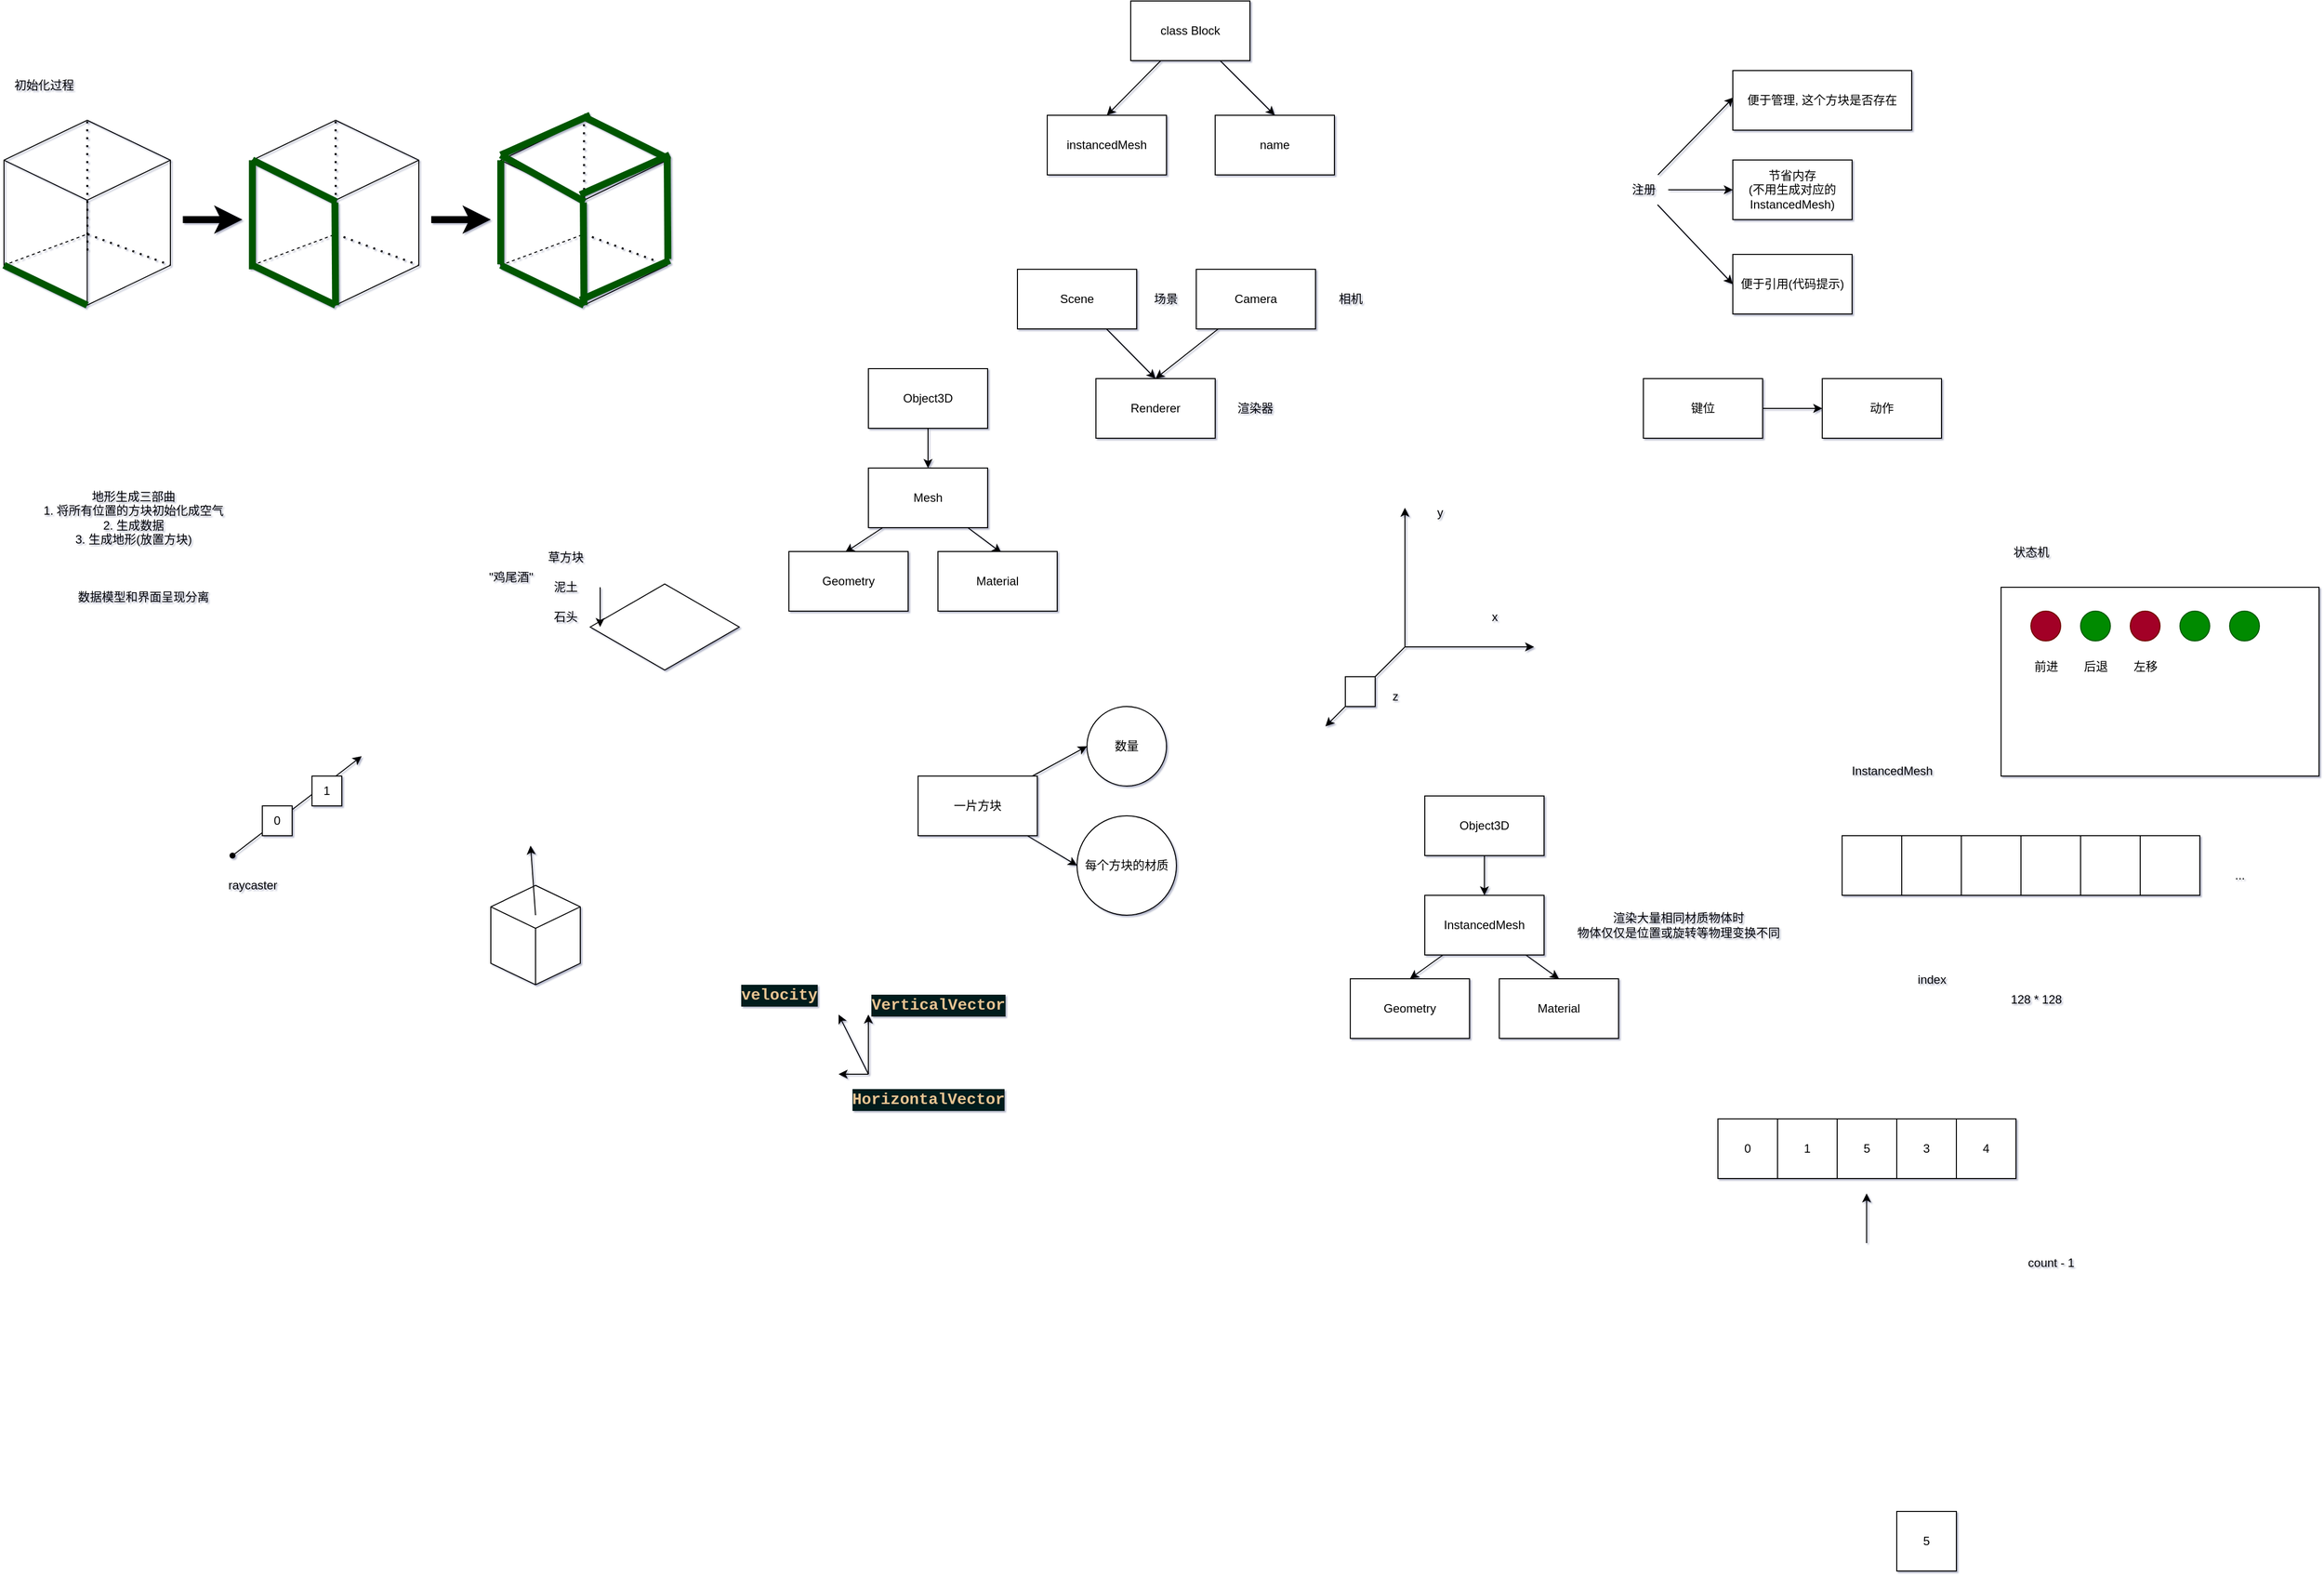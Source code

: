 <mxfile>
    <diagram id="66NhC8WV4g8qjToAEwFm" name="第 1 页">
        <mxGraphModel dx="1656" dy="827" grid="1" gridSize="10" guides="1" tooltips="1" connect="1" arrows="1" fold="1" page="1" pageScale="1" pageWidth="827" pageHeight="1169" math="0" shadow="1">
            <root>
                <mxCell id="0"/>
                <mxCell id="1" parent="0"/>
                <mxCell id="9" style="edgeStyle=none;html=1;entryX=0.5;entryY=0;entryDx=0;entryDy=0;" parent="1" source="2" target="6" edge="1">
                    <mxGeometry relative="1" as="geometry"/>
                </mxCell>
                <mxCell id="2" value="Scene" style="whiteSpace=wrap;html=1;" parent="1" vertex="1">
                    <mxGeometry x="240" y="300" width="120" height="60" as="geometry"/>
                </mxCell>
                <mxCell id="3" value="场景" style="text;html=1;align=center;verticalAlign=middle;resizable=0;points=[];autosize=1;strokeColor=none;fillColor=none;" parent="1" vertex="1">
                    <mxGeometry x="364" y="315" width="50" height="30" as="geometry"/>
                </mxCell>
                <mxCell id="10" style="edgeStyle=none;html=1;entryX=0.5;entryY=0;entryDx=0;entryDy=0;" parent="1" source="4" target="6" edge="1">
                    <mxGeometry relative="1" as="geometry"/>
                </mxCell>
                <mxCell id="4" value="Camera" style="whiteSpace=wrap;html=1;" parent="1" vertex="1">
                    <mxGeometry x="420" y="300" width="120" height="60" as="geometry"/>
                </mxCell>
                <mxCell id="5" value="相机" style="text;html=1;align=center;verticalAlign=middle;resizable=0;points=[];autosize=1;strokeColor=none;fillColor=none;" parent="1" vertex="1">
                    <mxGeometry x="550" y="315" width="50" height="30" as="geometry"/>
                </mxCell>
                <mxCell id="6" value="Renderer" style="whiteSpace=wrap;html=1;" parent="1" vertex="1">
                    <mxGeometry x="319" y="410" width="120" height="60" as="geometry"/>
                </mxCell>
                <mxCell id="8" value="渲染器" style="text;html=1;align=center;verticalAlign=middle;resizable=0;points=[];autosize=1;strokeColor=none;fillColor=none;" parent="1" vertex="1">
                    <mxGeometry x="449" y="425" width="60" height="30" as="geometry"/>
                </mxCell>
                <mxCell id="13" style="edgeStyle=none;html=1;entryX=0.5;entryY=0;entryDx=0;entryDy=0;" parent="1" source="11" target="12" edge="1">
                    <mxGeometry relative="1" as="geometry"/>
                </mxCell>
                <mxCell id="11" value="Object3D" style="whiteSpace=wrap;html=1;" parent="1" vertex="1">
                    <mxGeometry x="90" y="400" width="120" height="60" as="geometry"/>
                </mxCell>
                <mxCell id="16" style="edgeStyle=none;html=1;entryX=0.473;entryY=0.013;entryDx=0;entryDy=0;entryPerimeter=0;" parent="1" source="12" target="14" edge="1">
                    <mxGeometry relative="1" as="geometry"/>
                </mxCell>
                <mxCell id="17" style="edgeStyle=none;html=1;entryX=0.531;entryY=0.019;entryDx=0;entryDy=0;entryPerimeter=0;" parent="1" source="12" target="15" edge="1">
                    <mxGeometry relative="1" as="geometry"/>
                </mxCell>
                <mxCell id="12" value="Mesh" style="whiteSpace=wrap;html=1;" parent="1" vertex="1">
                    <mxGeometry x="90" y="500" width="120" height="60" as="geometry"/>
                </mxCell>
                <mxCell id="14" value="Geometry" style="whiteSpace=wrap;html=1;" parent="1" vertex="1">
                    <mxGeometry x="10" y="584" width="120" height="60" as="geometry"/>
                </mxCell>
                <mxCell id="15" value="Material" style="whiteSpace=wrap;html=1;" parent="1" vertex="1">
                    <mxGeometry x="160" y="584" width="120" height="60" as="geometry"/>
                </mxCell>
                <mxCell id="18" value="" style="endArrow=classic;html=1;" parent="1" edge="1">
                    <mxGeometry width="50" height="50" relative="1" as="geometry">
                        <mxPoint x="630" y="680" as="sourcePoint"/>
                        <mxPoint x="630" y="540" as="targetPoint"/>
                    </mxGeometry>
                </mxCell>
                <mxCell id="19" value="y" style="text;html=1;align=center;verticalAlign=middle;resizable=0;points=[];autosize=1;strokeColor=none;fillColor=none;" parent="1" vertex="1">
                    <mxGeometry x="650" y="530" width="30" height="30" as="geometry"/>
                </mxCell>
                <mxCell id="20" value="" style="endArrow=classic;html=1;" parent="1" edge="1">
                    <mxGeometry width="50" height="50" relative="1" as="geometry">
                        <mxPoint x="630" y="680" as="sourcePoint"/>
                        <mxPoint x="760" y="680" as="targetPoint"/>
                    </mxGeometry>
                </mxCell>
                <mxCell id="21" value="x" style="text;html=1;align=center;verticalAlign=middle;resizable=0;points=[];autosize=1;strokeColor=none;fillColor=none;" parent="1" vertex="1">
                    <mxGeometry x="705" y="635" width="30" height="30" as="geometry"/>
                </mxCell>
                <mxCell id="22" value="" style="endArrow=classic;html=1;" parent="1" edge="1">
                    <mxGeometry width="50" height="50" relative="1" as="geometry">
                        <mxPoint x="630" y="680" as="sourcePoint"/>
                        <mxPoint x="550" y="760" as="targetPoint"/>
                    </mxGeometry>
                </mxCell>
                <mxCell id="23" value="z" style="text;html=1;align=center;verticalAlign=middle;resizable=0;points=[];autosize=1;strokeColor=none;fillColor=none;" parent="1" vertex="1">
                    <mxGeometry x="605" y="715" width="30" height="30" as="geometry"/>
                </mxCell>
                <mxCell id="24" value="" style="whiteSpace=wrap;html=1;" parent="1" vertex="1">
                    <mxGeometry x="570" y="710" width="30" height="30" as="geometry"/>
                </mxCell>
                <mxCell id="28" style="edgeStyle=none;html=1;entryX=0;entryY=0.5;entryDx=0;entryDy=0;" parent="1" source="25" target="26" edge="1">
                    <mxGeometry relative="1" as="geometry"/>
                </mxCell>
                <mxCell id="29" style="edgeStyle=none;html=1;entryX=0;entryY=0.5;entryDx=0;entryDy=0;" parent="1" source="25" target="27" edge="1">
                    <mxGeometry relative="1" as="geometry"/>
                </mxCell>
                <mxCell id="25" value="一片方块" style="whiteSpace=wrap;html=1;" parent="1" vertex="1">
                    <mxGeometry x="140" y="810" width="120" height="60" as="geometry"/>
                </mxCell>
                <mxCell id="26" value="数量" style="ellipse;whiteSpace=wrap;html=1;" parent="1" vertex="1">
                    <mxGeometry x="310" y="740" width="80" height="80" as="geometry"/>
                </mxCell>
                <mxCell id="27" value="每个方块的材质" style="ellipse;whiteSpace=wrap;html=1;" parent="1" vertex="1">
                    <mxGeometry x="300" y="850" width="100" height="100" as="geometry"/>
                </mxCell>
                <mxCell id="38" style="edgeStyle=none;html=1;entryX=0.5;entryY=0;entryDx=0;entryDy=0;" parent="1" source="31" target="37" edge="1">
                    <mxGeometry relative="1" as="geometry"/>
                </mxCell>
                <mxCell id="31" value="Object3D" style="whiteSpace=wrap;html=1;" parent="1" vertex="1">
                    <mxGeometry x="650" y="830" width="120" height="60" as="geometry"/>
                </mxCell>
                <mxCell id="32" style="edgeStyle=none;html=1;entryX=0.473;entryY=0.013;entryDx=0;entryDy=0;entryPerimeter=0;" parent="1" edge="1">
                    <mxGeometry relative="1" as="geometry">
                        <mxPoint x="514.414" y="990" as="sourcePoint"/>
                    </mxGeometry>
                </mxCell>
                <mxCell id="41" style="edgeStyle=none;html=1;entryX=0.5;entryY=0;entryDx=0;entryDy=0;" parent="1" source="37" target="39" edge="1">
                    <mxGeometry relative="1" as="geometry"/>
                </mxCell>
                <mxCell id="42" style="edgeStyle=none;html=1;entryX=0.5;entryY=0;entryDx=0;entryDy=0;" parent="1" source="37" target="40" edge="1">
                    <mxGeometry relative="1" as="geometry"/>
                </mxCell>
                <mxCell id="37" value="InstancedMesh" style="whiteSpace=wrap;html=1;" parent="1" vertex="1">
                    <mxGeometry x="650" y="930" width="120" height="60" as="geometry"/>
                </mxCell>
                <mxCell id="39" value="Geometry" style="whiteSpace=wrap;html=1;" parent="1" vertex="1">
                    <mxGeometry x="575" y="1014" width="120" height="60" as="geometry"/>
                </mxCell>
                <mxCell id="40" value="Material" style="whiteSpace=wrap;html=1;" parent="1" vertex="1">
                    <mxGeometry x="725" y="1014" width="120" height="60" as="geometry"/>
                </mxCell>
                <mxCell id="43" value="渲染大量相同材质物体时&lt;br&gt;物体仅仅是位置或旋转等物理变换不同" style="text;html=1;align=center;verticalAlign=middle;resizable=0;points=[];autosize=1;strokeColor=none;fillColor=none;" parent="1" vertex="1">
                    <mxGeometry x="790" y="940" width="230" height="40" as="geometry"/>
                </mxCell>
                <mxCell id="44" value="InstancedMesh" style="text;html=1;align=center;verticalAlign=middle;resizable=0;points=[];autosize=1;strokeColor=none;fillColor=none;" parent="1" vertex="1">
                    <mxGeometry x="1070" y="790" width="100" height="30" as="geometry"/>
                </mxCell>
                <mxCell id="45" value="" style="whiteSpace=wrap;html=1;" parent="1" vertex="1">
                    <mxGeometry x="1070" y="870" width="60" height="60" as="geometry"/>
                </mxCell>
                <mxCell id="47" value="" style="whiteSpace=wrap;html=1;" parent="1" vertex="1">
                    <mxGeometry x="1130" y="870" width="60" height="60" as="geometry"/>
                </mxCell>
                <mxCell id="48" value="" style="whiteSpace=wrap;html=1;" parent="1" vertex="1">
                    <mxGeometry x="1190" y="870" width="60" height="60" as="geometry"/>
                </mxCell>
                <mxCell id="49" value="" style="whiteSpace=wrap;html=1;" parent="1" vertex="1">
                    <mxGeometry x="1250" y="870" width="60" height="60" as="geometry"/>
                </mxCell>
                <mxCell id="50" value="" style="whiteSpace=wrap;html=1;" parent="1" vertex="1">
                    <mxGeometry x="1310" y="870" width="60" height="60" as="geometry"/>
                </mxCell>
                <mxCell id="51" value="" style="whiteSpace=wrap;html=1;" parent="1" vertex="1">
                    <mxGeometry x="1370" y="870" width="60" height="60" as="geometry"/>
                </mxCell>
                <mxCell id="52" value="..." style="text;html=1;align=center;verticalAlign=middle;resizable=0;points=[];autosize=1;strokeColor=none;fillColor=none;" parent="1" vertex="1">
                    <mxGeometry x="1455" y="895" width="30" height="30" as="geometry"/>
                </mxCell>
                <mxCell id="53" value="128 * 128" style="text;html=1;align=center;verticalAlign=middle;resizable=0;points=[];autosize=1;strokeColor=none;fillColor=none;" parent="1" vertex="1">
                    <mxGeometry x="1230" y="1020" width="70" height="30" as="geometry"/>
                </mxCell>
                <mxCell id="54" value="" style="edgeStyle=none;orthogonalLoop=1;jettySize=auto;html=1;" parent="1" edge="1">
                    <mxGeometry width="100" relative="1" as="geometry">
                        <mxPoint x="1094.66" y="1280" as="sourcePoint"/>
                        <mxPoint x="1094.66" y="1230" as="targetPoint"/>
                        <Array as="points"/>
                    </mxGeometry>
                </mxCell>
                <mxCell id="55" value="index" style="text;html=1;align=center;verticalAlign=middle;resizable=0;points=[];autosize=1;strokeColor=none;fillColor=none;" parent="1" vertex="1">
                    <mxGeometry x="1135" y="1000" width="50" height="30" as="geometry"/>
                </mxCell>
                <mxCell id="58" style="edgeStyle=none;html=1;" parent="1" source="56" target="57" edge="1">
                    <mxGeometry relative="1" as="geometry"/>
                </mxCell>
                <mxCell id="56" value="键位" style="whiteSpace=wrap;html=1;" parent="1" vertex="1">
                    <mxGeometry x="870" y="410" width="120" height="60" as="geometry"/>
                </mxCell>
                <mxCell id="57" value="动作" style="whiteSpace=wrap;html=1;" parent="1" vertex="1">
                    <mxGeometry x="1050" y="410" width="120" height="60" as="geometry"/>
                </mxCell>
                <mxCell id="59" value="状态机" style="text;html=1;align=center;verticalAlign=middle;resizable=0;points=[];autosize=1;strokeColor=none;fillColor=none;" parent="1" vertex="1">
                    <mxGeometry x="1230" y="570" width="60" height="30" as="geometry"/>
                </mxCell>
                <mxCell id="61" value="" style="whiteSpace=wrap;html=1;" parent="1" vertex="1">
                    <mxGeometry x="1230" y="620" width="320" height="190" as="geometry"/>
                </mxCell>
                <mxCell id="62" value="" style="ellipse;whiteSpace=wrap;html=1;fillColor=#a20025;fontColor=#ffffff;strokeColor=#6F0000;" parent="1" vertex="1">
                    <mxGeometry x="1260" y="644" width="30" height="30" as="geometry"/>
                </mxCell>
                <mxCell id="63" value="" style="ellipse;whiteSpace=wrap;html=1;fillColor=#008a00;fontColor=#ffffff;strokeColor=#005700;" parent="1" vertex="1">
                    <mxGeometry x="1310" y="644" width="30" height="30" as="geometry"/>
                </mxCell>
                <mxCell id="64" value="" style="ellipse;whiteSpace=wrap;html=1;fillColor=#a20025;fontColor=#ffffff;strokeColor=#6F0000;" parent="1" vertex="1">
                    <mxGeometry x="1360" y="644" width="30" height="30" as="geometry"/>
                </mxCell>
                <mxCell id="65" value="" style="ellipse;whiteSpace=wrap;html=1;fillColor=#008a00;fontColor=#ffffff;strokeColor=#005700;" parent="1" vertex="1">
                    <mxGeometry x="1410" y="644" width="30" height="30" as="geometry"/>
                </mxCell>
                <mxCell id="66" value="" style="ellipse;whiteSpace=wrap;html=1;fillColor=#008a00;fontColor=#ffffff;strokeColor=#005700;" parent="1" vertex="1">
                    <mxGeometry x="1460" y="644" width="30" height="30" as="geometry"/>
                </mxCell>
                <mxCell id="68" value="前进" style="text;html=1;align=center;verticalAlign=middle;resizable=0;points=[];autosize=1;strokeColor=none;fillColor=none;" parent="1" vertex="1">
                    <mxGeometry x="1250" y="685" width="50" height="30" as="geometry"/>
                </mxCell>
                <mxCell id="70" value="后退" style="text;html=1;align=center;verticalAlign=middle;resizable=0;points=[];autosize=1;strokeColor=none;fillColor=none;" parent="1" vertex="1">
                    <mxGeometry x="1300" y="685" width="50" height="30" as="geometry"/>
                </mxCell>
                <mxCell id="71" value="左移" style="text;html=1;align=center;verticalAlign=middle;resizable=0;points=[];autosize=1;strokeColor=none;fillColor=none;" parent="1" vertex="1">
                    <mxGeometry x="1350" y="685" width="50" height="30" as="geometry"/>
                </mxCell>
                <mxCell id="72" value="" style="edgeStyle=none;orthogonalLoop=1;jettySize=auto;html=1;" parent="1" edge="1">
                    <mxGeometry width="100" relative="1" as="geometry">
                        <mxPoint x="90" y="1110" as="sourcePoint"/>
                        <mxPoint x="90" y="1050" as="targetPoint"/>
                        <Array as="points"/>
                    </mxGeometry>
                </mxCell>
                <mxCell id="73" value="" style="edgeStyle=none;orthogonalLoop=1;jettySize=auto;html=1;" parent="1" edge="1">
                    <mxGeometry width="100" relative="1" as="geometry">
                        <mxPoint x="90" y="1110" as="sourcePoint"/>
                        <mxPoint x="60" y="1110" as="targetPoint"/>
                        <Array as="points"/>
                    </mxGeometry>
                </mxCell>
                <mxCell id="74" value="&lt;div style=&quot;background-color: rgb(1, 27, 28); font-family: &amp;quot;Fira Code Regular&amp;quot;, &amp;quot;Courier New&amp;quot;, monospace, Consolas, &amp;quot;Courier New&amp;quot;, monospace; font-weight: bold; font-size: 16px; line-height: 22px;&quot;&gt;&lt;font color=&quot;#e8c391&quot;&gt;VerticalVector&lt;/font&gt;&lt;/div&gt;" style="text;html=1;align=center;verticalAlign=middle;resizable=0;points=[];autosize=1;strokeColor=none;fillColor=none;" parent="1" vertex="1">
                    <mxGeometry x="80" y="1020" width="160" height="40" as="geometry"/>
                </mxCell>
                <mxCell id="75" value="&lt;div style=&quot;background-color: rgb(1, 27, 28); font-family: &amp;quot;Fira Code Regular&amp;quot;, &amp;quot;Courier New&amp;quot;, monospace, Consolas, &amp;quot;Courier New&amp;quot;, monospace; font-weight: bold; font-size: 16px; line-height: 22px;&quot;&gt;&lt;font color=&quot;#e8c391&quot;&gt;HorizontalVector&lt;/font&gt;&lt;/div&gt;" style="text;html=1;align=center;verticalAlign=middle;resizable=0;points=[];autosize=1;strokeColor=none;fillColor=none;" parent="1" vertex="1">
                    <mxGeometry x="60" y="1115" width="180" height="40" as="geometry"/>
                </mxCell>
                <mxCell id="76" value="" style="edgeStyle=none;orthogonalLoop=1;jettySize=auto;html=1;" parent="1" edge="1">
                    <mxGeometry width="100" relative="1" as="geometry">
                        <mxPoint x="90" y="1110" as="sourcePoint"/>
                        <mxPoint x="60" y="1050" as="targetPoint"/>
                        <Array as="points"/>
                    </mxGeometry>
                </mxCell>
                <mxCell id="77" value="&lt;div style=&quot;background-color: rgb(1, 27, 28); font-family: &amp;quot;Fira Code Regular&amp;quot;, &amp;quot;Courier New&amp;quot;, monospace, Consolas, &amp;quot;Courier New&amp;quot;, monospace; font-weight: bold; font-size: 16px; line-height: 22px;&quot;&gt;&lt;font color=&quot;#e8c391&quot;&gt;velocity&lt;/font&gt;&lt;/div&gt;" style="text;html=1;align=center;verticalAlign=middle;resizable=0;points=[];autosize=1;strokeColor=none;fillColor=none;" parent="1" vertex="1">
                    <mxGeometry x="-50" y="1010" width="100" height="40" as="geometry"/>
                </mxCell>
                <mxCell id="82" style="edgeStyle=none;html=1;entryX=0.004;entryY=0.451;entryDx=0;entryDy=0;entryPerimeter=0;" parent="1" source="78" target="79" edge="1">
                    <mxGeometry relative="1" as="geometry"/>
                </mxCell>
                <mxCell id="83" style="edgeStyle=none;html=1;entryX=0;entryY=0.5;entryDx=0;entryDy=0;" parent="1" source="78" target="80" edge="1">
                    <mxGeometry relative="1" as="geometry"/>
                </mxCell>
                <mxCell id="84" style="edgeStyle=none;html=1;entryX=0;entryY=0.5;entryDx=0;entryDy=0;" parent="1" source="78" target="81" edge="1">
                    <mxGeometry relative="1" as="geometry"/>
                </mxCell>
                <mxCell id="78" value="注册" style="text;html=1;align=center;verticalAlign=middle;resizable=0;points=[];autosize=1;strokeColor=none;fillColor=none;" parent="1" vertex="1">
                    <mxGeometry x="845" y="205" width="50" height="30" as="geometry"/>
                </mxCell>
                <mxCell id="79" value="便于管理, 这个方块是否存在" style="whiteSpace=wrap;html=1;" parent="1" vertex="1">
                    <mxGeometry x="960" y="100" width="180" height="60" as="geometry"/>
                </mxCell>
                <mxCell id="80" value="节省内存&lt;br&gt;(不用生成对应的InstancedMesh)" style="whiteSpace=wrap;html=1;" parent="1" vertex="1">
                    <mxGeometry x="960" y="190" width="120" height="60" as="geometry"/>
                </mxCell>
                <mxCell id="81" value="便于引用(代码提示)" style="whiteSpace=wrap;html=1;" parent="1" vertex="1">
                    <mxGeometry x="960" y="285" width="120" height="60" as="geometry"/>
                </mxCell>
                <mxCell id="87" style="edgeStyle=none;html=1;entryX=0.5;entryY=0;entryDx=0;entryDy=0;" parent="1" source="85" target="86" edge="1">
                    <mxGeometry relative="1" as="geometry"/>
                </mxCell>
                <mxCell id="89" style="edgeStyle=none;html=1;entryX=0.5;entryY=0;entryDx=0;entryDy=0;" parent="1" source="85" target="88" edge="1">
                    <mxGeometry relative="1" as="geometry"/>
                </mxCell>
                <mxCell id="85" value="class Block" style="whiteSpace=wrap;html=1;" parent="1" vertex="1">
                    <mxGeometry x="354" y="30" width="120" height="60" as="geometry"/>
                </mxCell>
                <mxCell id="86" value="instancedMesh" style="whiteSpace=wrap;html=1;" parent="1" vertex="1">
                    <mxGeometry x="270" y="145" width="120" height="60" as="geometry"/>
                </mxCell>
                <mxCell id="88" value="name" style="whiteSpace=wrap;html=1;" parent="1" vertex="1">
                    <mxGeometry x="439" y="145" width="120" height="60" as="geometry"/>
                </mxCell>
                <mxCell id="90" value="" style="html=1;whiteSpace=wrap;shape=isoCube2;backgroundOutline=1;isoAngle=15;fillColor=none;" parent="1" vertex="1">
                    <mxGeometry x="-780" y="150" width="167.5" height="186.11" as="geometry"/>
                </mxCell>
                <mxCell id="93" value="" style="endArrow=none;dashed=1;html=1;exitX=0;exitY=0;exitDx=0;exitDy=145.897;exitPerimeter=0;entryX=0.506;entryY=0.614;entryDx=0;entryDy=0;entryPerimeter=0;" parent="1" source="90" target="90" edge="1">
                    <mxGeometry width="50" height="50" relative="1" as="geometry">
                        <mxPoint x="-710" y="281.11" as="sourcePoint"/>
                        <mxPoint x="-660" y="231.11" as="targetPoint"/>
                    </mxGeometry>
                </mxCell>
                <mxCell id="94" value="" style="endArrow=none;dashed=1;html=1;dashPattern=1 3;strokeWidth=2;entryX=0;entryY=0;entryDx=167.5;entryDy=145.897;entryPerimeter=0;exitX=0.503;exitY=0.616;exitDx=0;exitDy=0;exitPerimeter=0;" parent="1" source="90" target="90" edge="1">
                    <mxGeometry width="50" height="50" relative="1" as="geometry">
                        <mxPoint x="-710" y="281.11" as="sourcePoint"/>
                        <mxPoint x="-660" y="231.11" as="targetPoint"/>
                    </mxGeometry>
                </mxCell>
                <mxCell id="95" value="" style="endArrow=none;dashed=1;html=1;dashPattern=1 3;strokeWidth=2;entryX=0.5;entryY=0;entryDx=0;entryDy=0;entryPerimeter=0;" parent="1" target="90" edge="1">
                    <mxGeometry width="50" height="50" relative="1" as="geometry">
                        <mxPoint x="-696" y="281.11" as="sourcePoint"/>
                        <mxPoint x="-660" y="231.11" as="targetPoint"/>
                    </mxGeometry>
                </mxCell>
                <mxCell id="107" value="" style="endArrow=none;html=1;exitX=0;exitY=0;exitDx=0;exitDy=145.897;exitPerimeter=0;entryX=0.5;entryY=1;entryDx=0;entryDy=0;entryPerimeter=0;fillColor=#008a00;strokeColor=#005700;strokeWidth=7;" parent="1" source="90" target="90" edge="1">
                    <mxGeometry width="50" height="50" relative="1" as="geometry">
                        <mxPoint x="-710" y="281.11" as="sourcePoint"/>
                        <mxPoint x="-660" y="231.11" as="targetPoint"/>
                    </mxGeometry>
                </mxCell>
                <mxCell id="108" value="" style="html=1;whiteSpace=wrap;shape=isoCube2;backgroundOutline=1;isoAngle=15;fillColor=none;" parent="1" vertex="1">
                    <mxGeometry x="-530" y="150" width="167.5" height="186.11" as="geometry"/>
                </mxCell>
                <mxCell id="109" value="" style="endArrow=none;dashed=1;html=1;exitX=0;exitY=0;exitDx=0;exitDy=145.897;exitPerimeter=0;entryX=0.506;entryY=0.614;entryDx=0;entryDy=0;entryPerimeter=0;" parent="1" source="108" target="108" edge="1">
                    <mxGeometry width="50" height="50" relative="1" as="geometry">
                        <mxPoint x="-460" y="281.11" as="sourcePoint"/>
                        <mxPoint x="-410" y="231.11" as="targetPoint"/>
                    </mxGeometry>
                </mxCell>
                <mxCell id="110" value="" style="endArrow=none;dashed=1;html=1;dashPattern=1 3;strokeWidth=2;entryX=0;entryY=0;entryDx=167.5;entryDy=145.897;entryPerimeter=0;exitX=0.503;exitY=0.616;exitDx=0;exitDy=0;exitPerimeter=0;" parent="1" source="108" target="108" edge="1">
                    <mxGeometry width="50" height="50" relative="1" as="geometry">
                        <mxPoint x="-460" y="281.11" as="sourcePoint"/>
                        <mxPoint x="-410" y="231.11" as="targetPoint"/>
                    </mxGeometry>
                </mxCell>
                <mxCell id="111" value="" style="endArrow=none;dashed=1;html=1;dashPattern=1 3;strokeWidth=2;entryX=0.5;entryY=0;entryDx=0;entryDy=0;entryPerimeter=0;" parent="1" target="108" edge="1">
                    <mxGeometry width="50" height="50" relative="1" as="geometry">
                        <mxPoint x="-446" y="281.11" as="sourcePoint"/>
                        <mxPoint x="-410" y="231.11" as="targetPoint"/>
                    </mxGeometry>
                </mxCell>
                <mxCell id="112" value="" style="endArrow=none;html=1;exitX=0;exitY=0;exitDx=0;exitDy=145.897;exitPerimeter=0;entryX=0.5;entryY=1;entryDx=0;entryDy=0;entryPerimeter=0;fillColor=#008a00;strokeColor=#005700;strokeWidth=7;" parent="1" source="108" target="108" edge="1">
                    <mxGeometry width="50" height="50" relative="1" as="geometry">
                        <mxPoint x="-460" y="281.11" as="sourcePoint"/>
                        <mxPoint x="-410" y="231.11" as="targetPoint"/>
                    </mxGeometry>
                </mxCell>
                <mxCell id="113" value="" style="endArrow=none;html=1;entryX=0;entryY=0;entryDx=0;entryDy=40.213;entryPerimeter=0;fillColor=#008a00;strokeColor=#005700;strokeWidth=7;" parent="1" target="108" edge="1">
                    <mxGeometry width="50" height="50" relative="1" as="geometry">
                        <mxPoint x="-530" y="300" as="sourcePoint"/>
                        <mxPoint x="-436.25" y="346.11" as="targetPoint"/>
                    </mxGeometry>
                </mxCell>
                <mxCell id="114" value="" style="endArrow=none;html=1;fillColor=#008a00;strokeColor=#005700;strokeWidth=7;entryX=0.505;entryY=0.441;entryDx=0;entryDy=0;entryPerimeter=0;" parent="1" target="108" edge="1">
                    <mxGeometry width="50" height="50" relative="1" as="geometry">
                        <mxPoint x="-530" y="190" as="sourcePoint"/>
                        <mxPoint x="-450" y="230" as="targetPoint"/>
                    </mxGeometry>
                </mxCell>
                <mxCell id="115" value="" style="endArrow=none;html=1;entryX=0.5;entryY=1;entryDx=0;entryDy=0;entryPerimeter=0;fillColor=#008a00;strokeColor=#005700;strokeWidth=7;exitX=0.496;exitY=0.445;exitDx=0;exitDy=0;exitPerimeter=0;" parent="1" source="108" target="108" edge="1">
                    <mxGeometry width="50" height="50" relative="1" as="geometry">
                        <mxPoint x="-450" y="230" as="sourcePoint"/>
                        <mxPoint x="-416.25" y="366.11" as="targetPoint"/>
                    </mxGeometry>
                </mxCell>
                <mxCell id="116" value="" style="html=1;whiteSpace=wrap;shape=isoCube2;backgroundOutline=1;isoAngle=15;fillColor=none;" parent="1" vertex="1">
                    <mxGeometry x="-280" y="150" width="167.5" height="186.11" as="geometry"/>
                </mxCell>
                <mxCell id="117" value="" style="endArrow=none;dashed=1;html=1;exitX=0;exitY=0;exitDx=0;exitDy=145.897;exitPerimeter=0;entryX=0.506;entryY=0.614;entryDx=0;entryDy=0;entryPerimeter=0;" parent="1" source="116" target="116" edge="1">
                    <mxGeometry width="50" height="50" relative="1" as="geometry">
                        <mxPoint x="-210" y="276.11" as="sourcePoint"/>
                        <mxPoint x="-160" y="226.11" as="targetPoint"/>
                    </mxGeometry>
                </mxCell>
                <mxCell id="118" value="" style="endArrow=none;dashed=1;html=1;dashPattern=1 3;strokeWidth=2;entryX=0;entryY=0;entryDx=167.5;entryDy=145.897;entryPerimeter=0;exitX=0.503;exitY=0.616;exitDx=0;exitDy=0;exitPerimeter=0;" parent="1" source="116" target="116" edge="1">
                    <mxGeometry width="50" height="50" relative="1" as="geometry">
                        <mxPoint x="-210" y="276.11" as="sourcePoint"/>
                        <mxPoint x="-160" y="226.11" as="targetPoint"/>
                    </mxGeometry>
                </mxCell>
                <mxCell id="119" value="" style="endArrow=none;dashed=1;html=1;dashPattern=1 3;strokeWidth=2;entryX=0.5;entryY=0;entryDx=0;entryDy=0;entryPerimeter=0;" parent="1" target="116" edge="1">
                    <mxGeometry width="50" height="50" relative="1" as="geometry">
                        <mxPoint x="-196" y="276.11" as="sourcePoint"/>
                        <mxPoint x="-160" y="226.11" as="targetPoint"/>
                    </mxGeometry>
                </mxCell>
                <mxCell id="120" value="" style="endArrow=none;html=1;exitX=0;exitY=0;exitDx=0;exitDy=145.897;exitPerimeter=0;entryX=0.5;entryY=1;entryDx=0;entryDy=0;entryPerimeter=0;fillColor=#008a00;strokeColor=#005700;strokeWidth=7;" parent="1" source="116" target="116" edge="1">
                    <mxGeometry width="50" height="50" relative="1" as="geometry">
                        <mxPoint x="-210" y="276.11" as="sourcePoint"/>
                        <mxPoint x="-160" y="226.11" as="targetPoint"/>
                    </mxGeometry>
                </mxCell>
                <mxCell id="121" value="" style="endArrow=none;html=1;entryX=0;entryY=0;entryDx=0;entryDy=40.213;entryPerimeter=0;fillColor=#008a00;strokeColor=#005700;strokeWidth=7;" parent="1" target="116" edge="1">
                    <mxGeometry width="50" height="50" relative="1" as="geometry">
                        <mxPoint x="-280" y="295" as="sourcePoint"/>
                        <mxPoint x="-186.25" y="341.11" as="targetPoint"/>
                    </mxGeometry>
                </mxCell>
                <mxCell id="122" value="" style="endArrow=none;html=1;fillColor=#008a00;strokeColor=#005700;strokeWidth=7;entryX=0.505;entryY=0.441;entryDx=0;entryDy=0;entryPerimeter=0;" parent="1" target="116" edge="1">
                    <mxGeometry width="50" height="50" relative="1" as="geometry">
                        <mxPoint x="-280" y="185" as="sourcePoint"/>
                        <mxPoint x="-200" y="225" as="targetPoint"/>
                    </mxGeometry>
                </mxCell>
                <mxCell id="123" value="" style="endArrow=none;html=1;entryX=0.5;entryY=1;entryDx=0;entryDy=0;entryPerimeter=0;fillColor=#008a00;strokeColor=#005700;strokeWidth=7;exitX=0.496;exitY=0.445;exitDx=0;exitDy=0;exitPerimeter=0;" parent="1" source="116" target="116" edge="1">
                    <mxGeometry width="50" height="50" relative="1" as="geometry">
                        <mxPoint x="-200" y="225" as="sourcePoint"/>
                        <mxPoint x="-166.25" y="361.11" as="targetPoint"/>
                    </mxGeometry>
                </mxCell>
                <mxCell id="124" value="" style="endArrow=none;html=1;fillColor=#008a00;strokeColor=#005700;strokeWidth=7;entryX=0.505;entryY=0.441;entryDx=0;entryDy=0;entryPerimeter=0;" parent="1" edge="1">
                    <mxGeometry width="50" height="50" relative="1" as="geometry">
                        <mxPoint x="-197.09" y="146.11" as="sourcePoint"/>
                        <mxPoint x="-112.503" y="188.185" as="targetPoint"/>
                    </mxGeometry>
                </mxCell>
                <mxCell id="125" value="" style="endArrow=none;html=1;entryX=0.5;entryY=1;entryDx=0;entryDy=0;entryPerimeter=0;fillColor=#008a00;strokeColor=#005700;strokeWidth=7;exitX=0.496;exitY=0.445;exitDx=0;exitDy=0;exitPerimeter=0;" parent="1" edge="1">
                    <mxGeometry width="50" height="50" relative="1" as="geometry">
                        <mxPoint x="-112.5" y="186.409" as="sourcePoint"/>
                        <mxPoint x="-111.83" y="289.7" as="targetPoint"/>
                    </mxGeometry>
                </mxCell>
                <mxCell id="127" value="" style="endArrow=none;html=1;fillColor=#008a00;strokeColor=#005700;strokeWidth=7;" parent="1" edge="1">
                    <mxGeometry width="50" height="50" relative="1" as="geometry">
                        <mxPoint x="-200" y="225" as="sourcePoint"/>
                        <mxPoint x="-110" y="185" as="targetPoint"/>
                    </mxGeometry>
                </mxCell>
                <mxCell id="129" value="" style="endArrow=none;html=1;fillColor=#008a00;strokeColor=#005700;strokeWidth=7;" parent="1" edge="1">
                    <mxGeometry width="50" height="50" relative="1" as="geometry">
                        <mxPoint x="-200" y="331.11" as="sourcePoint"/>
                        <mxPoint x="-110" y="291.11" as="targetPoint"/>
                    </mxGeometry>
                </mxCell>
                <mxCell id="130" value="" style="endArrow=none;html=1;fillColor=#008a00;strokeColor=#005700;strokeWidth=7;" parent="1" edge="1">
                    <mxGeometry width="50" height="50" relative="1" as="geometry">
                        <mxPoint x="-280" y="185" as="sourcePoint"/>
                        <mxPoint x="-190" y="145" as="targetPoint"/>
                    </mxGeometry>
                </mxCell>
                <mxCell id="131" value="" style="endArrow=classic;html=1;strokeWidth=7;" parent="1" edge="1">
                    <mxGeometry width="50" height="50" relative="1" as="geometry">
                        <mxPoint x="-600" y="250" as="sourcePoint"/>
                        <mxPoint x="-540" y="250" as="targetPoint"/>
                    </mxGeometry>
                </mxCell>
                <mxCell id="132" value="" style="endArrow=classic;html=1;strokeWidth=7;" parent="1" edge="1">
                    <mxGeometry width="50" height="50" relative="1" as="geometry">
                        <mxPoint x="-350" y="250" as="sourcePoint"/>
                        <mxPoint x="-290" y="250" as="targetPoint"/>
                    </mxGeometry>
                </mxCell>
                <mxCell id="133" value="初始化过程" style="text;html=1;align=center;verticalAlign=middle;resizable=0;points=[];autosize=1;strokeColor=none;fillColor=none;" parent="1" vertex="1">
                    <mxGeometry x="-780" y="100" width="80" height="30" as="geometry"/>
                </mxCell>
                <mxCell id="134" value="地形生成三部曲&lt;br&gt;1. 将所有位置的方块初始化成空气&lt;br&gt;2. 生成数据&lt;br&gt;3. 生成地形(放置方块)" style="text;html=1;align=center;verticalAlign=middle;resizable=0;points=[];autosize=1;strokeColor=none;fillColor=none;" parent="1" vertex="1">
                    <mxGeometry x="-750" y="515" width="200" height="70" as="geometry"/>
                </mxCell>
                <mxCell id="135" value="数据模型和界面呈现分离" style="text;html=1;align=center;verticalAlign=middle;resizable=0;points=[];autosize=1;strokeColor=none;fillColor=none;" parent="1" vertex="1">
                    <mxGeometry x="-720" y="615" width="160" height="30" as="geometry"/>
                </mxCell>
                <mxCell id="136" value="" style="html=1;whiteSpace=wrap;aspect=fixed;shape=isoRectangle;" parent="1" vertex="1">
                    <mxGeometry x="-190" y="615" width="150" height="90" as="geometry"/>
                </mxCell>
                <mxCell id="137" value="" style="endArrow=classic;html=1;" parent="1" edge="1">
                    <mxGeometry width="50" height="50" relative="1" as="geometry">
                        <mxPoint x="-180" y="620" as="sourcePoint"/>
                        <mxPoint x="-180" y="660" as="targetPoint"/>
                    </mxGeometry>
                </mxCell>
                <mxCell id="138" value="石头" style="text;html=1;align=center;verticalAlign=middle;resizable=0;points=[];autosize=1;strokeColor=none;fillColor=none;" parent="1" vertex="1">
                    <mxGeometry x="-240" y="635" width="50" height="30" as="geometry"/>
                </mxCell>
                <mxCell id="139" value="泥土" style="text;html=1;align=center;verticalAlign=middle;resizable=0;points=[];autosize=1;strokeColor=none;fillColor=none;" parent="1" vertex="1">
                    <mxGeometry x="-240" y="605" width="50" height="30" as="geometry"/>
                </mxCell>
                <mxCell id="140" value="草方块" style="text;html=1;align=center;verticalAlign=middle;resizable=0;points=[];autosize=1;strokeColor=none;fillColor=none;" parent="1" vertex="1">
                    <mxGeometry x="-245" y="575" width="60" height="30" as="geometry"/>
                </mxCell>
                <mxCell id="141" value="&quot;鸡尾酒&quot;" style="text;html=1;align=center;verticalAlign=middle;resizable=0;points=[];autosize=1;strokeColor=none;fillColor=none;" parent="1" vertex="1">
                    <mxGeometry x="-305" y="595" width="70" height="30" as="geometry"/>
                </mxCell>
                <mxCell id="142" value="" style="shape=waypoint;sketch=0;size=6;pointerEvents=1;points=[];fillColor=none;resizable=0;rotatable=0;perimeter=centerPerimeter;snapToPoint=1;" parent="1" vertex="1">
                    <mxGeometry x="-560" y="880" width="20" height="20" as="geometry"/>
                </mxCell>
                <mxCell id="143" value="" style="edgeStyle=none;orthogonalLoop=1;jettySize=auto;html=1;" parent="1" source="142" edge="1">
                    <mxGeometry width="100" relative="1" as="geometry">
                        <mxPoint x="-610" y="820" as="sourcePoint"/>
                        <mxPoint x="-420" y="790" as="targetPoint"/>
                        <Array as="points"/>
                    </mxGeometry>
                </mxCell>
                <mxCell id="144" value="0" style="whiteSpace=wrap;html=1;" parent="1" vertex="1">
                    <mxGeometry x="-520" y="840" width="30" height="30" as="geometry"/>
                </mxCell>
                <mxCell id="146" value="1" style="whiteSpace=wrap;html=1;" parent="1" vertex="1">
                    <mxGeometry x="-470" y="810" width="30" height="30" as="geometry"/>
                </mxCell>
                <mxCell id="147" value="raycaster" style="text;html=1;align=center;verticalAlign=middle;resizable=0;points=[];autosize=1;strokeColor=none;fillColor=none;" parent="1" vertex="1">
                    <mxGeometry x="-565" y="905" width="70" height="30" as="geometry"/>
                </mxCell>
                <mxCell id="148" value="" style="html=1;whiteSpace=wrap;shape=isoCube2;backgroundOutline=1;isoAngle=15;" parent="1" vertex="1">
                    <mxGeometry x="-290" y="920" width="90" height="100" as="geometry"/>
                </mxCell>
                <mxCell id="149" value="" style="edgeStyle=none;orthogonalLoop=1;jettySize=auto;html=1;" parent="1" edge="1">
                    <mxGeometry width="100" relative="1" as="geometry">
                        <mxPoint x="-245" y="950" as="sourcePoint"/>
                        <mxPoint x="-250" y="880" as="targetPoint"/>
                        <Array as="points"/>
                    </mxGeometry>
                </mxCell>
                <mxCell id="150" value="0" style="whiteSpace=wrap;html=1;" parent="1" vertex="1">
                    <mxGeometry x="945" y="1155" width="60" height="60" as="geometry"/>
                </mxCell>
                <mxCell id="151" value="1" style="whiteSpace=wrap;html=1;" parent="1" vertex="1">
                    <mxGeometry x="1005" y="1155" width="60" height="60" as="geometry"/>
                </mxCell>
                <mxCell id="152" value="2" style="whiteSpace=wrap;html=1;" parent="1" vertex="1">
                    <mxGeometry x="1065" y="1155" width="60" height="60" as="geometry"/>
                </mxCell>
                <mxCell id="153" value="3" style="whiteSpace=wrap;html=1;" parent="1" vertex="1">
                    <mxGeometry x="1125" y="1155" width="60" height="60" as="geometry"/>
                </mxCell>
                <mxCell id="154" value="4" style="whiteSpace=wrap;html=1;" parent="1" vertex="1">
                    <mxGeometry x="1185" y="1155" width="60" height="60" as="geometry"/>
                </mxCell>
                <mxCell id="155" value="5" style="whiteSpace=wrap;html=1;" parent="1" vertex="1">
                    <mxGeometry x="1125" y="1550" width="60" height="60" as="geometry"/>
                </mxCell>
                <mxCell id="157" value="5" style="whiteSpace=wrap;html=1;" parent="1" vertex="1">
                    <mxGeometry x="1065" y="1155" width="60" height="60" as="geometry"/>
                </mxCell>
                <mxCell id="158" value="count - 1" style="text;html=1;align=center;verticalAlign=middle;resizable=0;points=[];autosize=1;strokeColor=none;fillColor=none;" parent="1" vertex="1">
                    <mxGeometry x="1245" y="1285" width="70" height="30" as="geometry"/>
                </mxCell>
            </root>
        </mxGraphModel>
    </diagram>
</mxfile>
